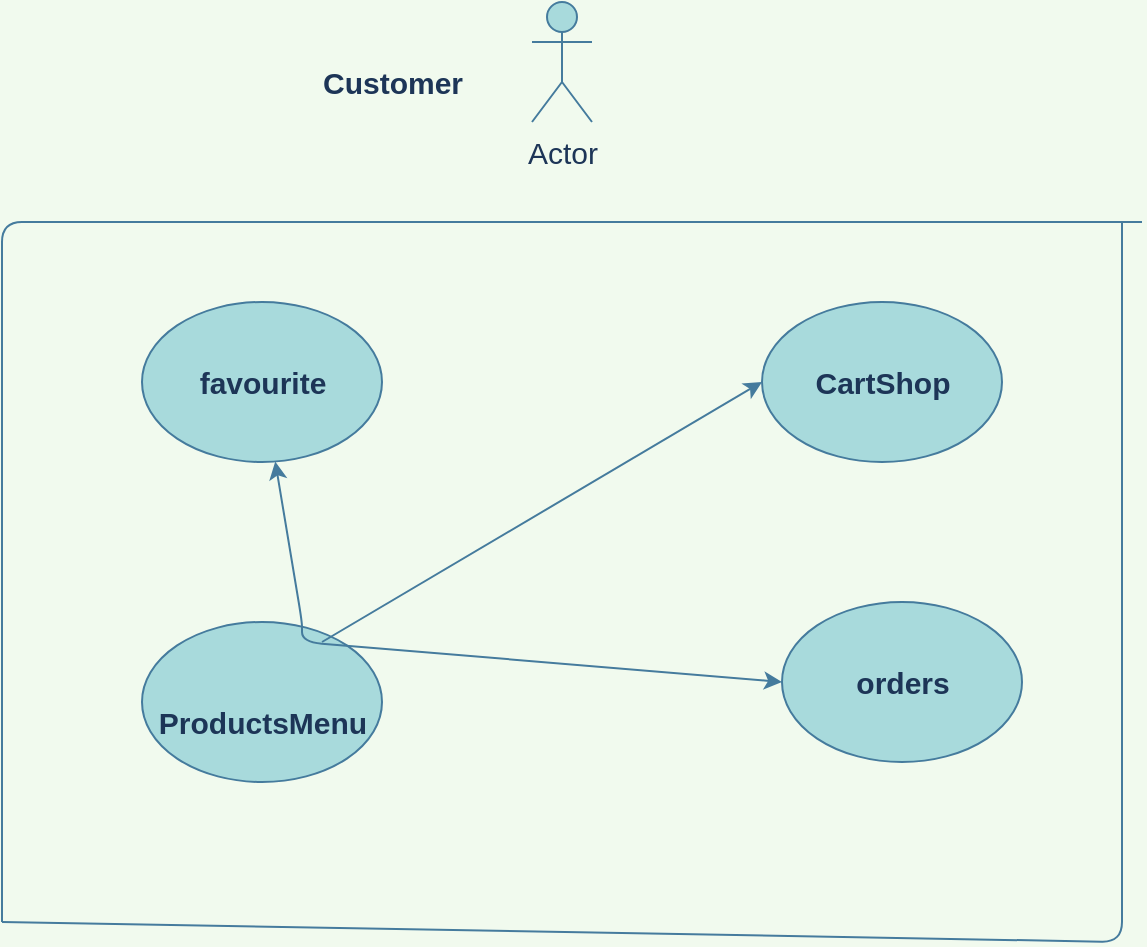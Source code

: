 <mxfile version="13.6.0" type="github">
  <diagram id="wGbXLmcmSSbeTBQxI_sp" name="Page-1">
    <mxGraphModel dx="868" dy="482" grid="1" gridSize="10" guides="1" tooltips="1" connect="1" arrows="1" fold="1" page="1" pageScale="1" pageWidth="850" pageHeight="1100" background="#F1FAEE" math="0" shadow="0">
      <root>
        <mxCell id="0" />
        <mxCell id="1" parent="0" />
        <mxCell id="guNvERbv08Kqcwd5FgBA-1" value="" style="ellipse;whiteSpace=wrap;html=1;fontStyle=1;fillColor=#A8DADC;strokeColor=#457B9D;fontColor=#1D3557;" vertex="1" parent="1">
          <mxGeometry x="230" y="200" width="120" height="80" as="geometry" />
        </mxCell>
        <mxCell id="guNvERbv08Kqcwd5FgBA-2" value="favourite" style="text;html=1;resizable=0;autosize=1;align=center;verticalAlign=middle;points=[];fillColor=none;strokeColor=none;rounded=0;fontStyle=1;fontSize=15;fontColor=#1D3557;" vertex="1" parent="1">
          <mxGeometry x="250" y="230" width="80" height="20" as="geometry" />
        </mxCell>
        <mxCell id="guNvERbv08Kqcwd5FgBA-4" value="" style="ellipse;whiteSpace=wrap;html=1;fontSize=15;fillColor=#A8DADC;strokeColor=#457B9D;fontColor=#1D3557;" vertex="1" parent="1">
          <mxGeometry x="540" y="200" width="120" height="80" as="geometry" />
        </mxCell>
        <mxCell id="guNvERbv08Kqcwd5FgBA-5" value="CartShop" style="text;html=1;resizable=0;autosize=1;align=center;verticalAlign=middle;points=[];fillColor=none;strokeColor=none;rounded=0;fontSize=15;fontStyle=1;fontColor=#1D3557;" vertex="1" parent="1">
          <mxGeometry x="560" y="230" width="80" height="20" as="geometry" />
        </mxCell>
        <mxCell id="guNvERbv08Kqcwd5FgBA-6" value="" style="ellipse;whiteSpace=wrap;html=1;fontSize=15;fillColor=#A8DADC;strokeColor=#457B9D;fontColor=#1D3557;" vertex="1" parent="1">
          <mxGeometry x="230" y="360" width="120" height="80" as="geometry" />
        </mxCell>
        <mxCell id="guNvERbv08Kqcwd5FgBA-7" value="ProductsMenu" style="text;html=1;resizable=0;autosize=1;align=center;verticalAlign=middle;points=[];fillColor=none;strokeColor=none;rounded=0;fontSize=15;fontStyle=1;fontColor=#1D3557;" vertex="1" parent="1">
          <mxGeometry x="230" y="400" width="120" height="20" as="geometry" />
        </mxCell>
        <mxCell id="guNvERbv08Kqcwd5FgBA-8" value="" style="ellipse;whiteSpace=wrap;html=1;fontSize=15;fillColor=#A8DADC;strokeColor=#457B9D;fontColor=#1D3557;" vertex="1" parent="1">
          <mxGeometry x="550" y="350" width="120" height="80" as="geometry" />
        </mxCell>
        <mxCell id="guNvERbv08Kqcwd5FgBA-9" value="orders" style="text;html=1;resizable=0;autosize=1;align=center;verticalAlign=middle;points=[];fillColor=none;strokeColor=none;rounded=0;fontSize=15;fontStyle=1;fontColor=#1D3557;" vertex="1" parent="1">
          <mxGeometry x="580" y="380" width="60" height="20" as="geometry" />
        </mxCell>
        <mxCell id="guNvERbv08Kqcwd5FgBA-10" value="" style="endArrow=classic;startArrow=classic;html=1;fontSize=15;exitX=0;exitY=0.5;exitDx=0;exitDy=0;labelBackgroundColor=#F1FAEE;strokeColor=#457B9D;fontColor=#1D3557;" edge="1" parent="1" source="guNvERbv08Kqcwd5FgBA-8" target="guNvERbv08Kqcwd5FgBA-1">
          <mxGeometry width="50" height="50" relative="1" as="geometry">
            <mxPoint x="400" y="280" as="sourcePoint" />
            <mxPoint x="450" y="230" as="targetPoint" />
            <Array as="points">
              <mxPoint x="310" y="370" />
              <mxPoint x="310" y="360" />
            </Array>
          </mxGeometry>
        </mxCell>
        <mxCell id="guNvERbv08Kqcwd5FgBA-13" value="" style="endArrow=classic;html=1;fontSize=15;entryX=0;entryY=0.5;entryDx=0;entryDy=0;labelBackgroundColor=#F1FAEE;strokeColor=#457B9D;fontColor=#1D3557;" edge="1" parent="1" target="guNvERbv08Kqcwd5FgBA-4">
          <mxGeometry width="50" height="50" relative="1" as="geometry">
            <mxPoint x="320" y="370" as="sourcePoint" />
            <mxPoint x="370" y="320" as="targetPoint" />
          </mxGeometry>
        </mxCell>
        <mxCell id="guNvERbv08Kqcwd5FgBA-14" value="Actor" style="shape=umlActor;verticalLabelPosition=bottom;verticalAlign=top;html=1;outlineConnect=0;fontSize=15;fillColor=#A8DADC;strokeColor=#457B9D;fontColor=#1D3557;" vertex="1" parent="1">
          <mxGeometry x="425" y="50" width="30" height="60" as="geometry" />
        </mxCell>
        <mxCell id="guNvERbv08Kqcwd5FgBA-15" value="Customer" style="text;html=1;resizable=0;autosize=1;align=center;verticalAlign=middle;points=[];fillColor=none;strokeColor=none;rounded=0;fontSize=15;fontStyle=1;fontColor=#1D3557;" vertex="1" parent="1">
          <mxGeometry x="310" y="80" width="90" height="20" as="geometry" />
        </mxCell>
        <mxCell id="guNvERbv08Kqcwd5FgBA-18" value="" style="endArrow=none;html=1;strokeColor=#457B9D;fillColor=#A8DADC;fontColor=#1D3557;" edge="1" parent="1">
          <mxGeometry width="50" height="50" relative="1" as="geometry">
            <mxPoint x="160" y="510" as="sourcePoint" />
            <mxPoint x="730" y="160" as="targetPoint" />
            <Array as="points">
              <mxPoint x="160" y="160" />
            </Array>
          </mxGeometry>
        </mxCell>
        <mxCell id="guNvERbv08Kqcwd5FgBA-19" value="" style="endArrow=none;html=1;strokeColor=#457B9D;fillColor=#A8DADC;fontColor=#1D3557;" edge="1" parent="1">
          <mxGeometry width="50" height="50" relative="1" as="geometry">
            <mxPoint x="160" y="510" as="sourcePoint" />
            <mxPoint x="720" y="160" as="targetPoint" />
            <Array as="points">
              <mxPoint x="720" y="520" />
            </Array>
          </mxGeometry>
        </mxCell>
      </root>
    </mxGraphModel>
  </diagram>
</mxfile>
